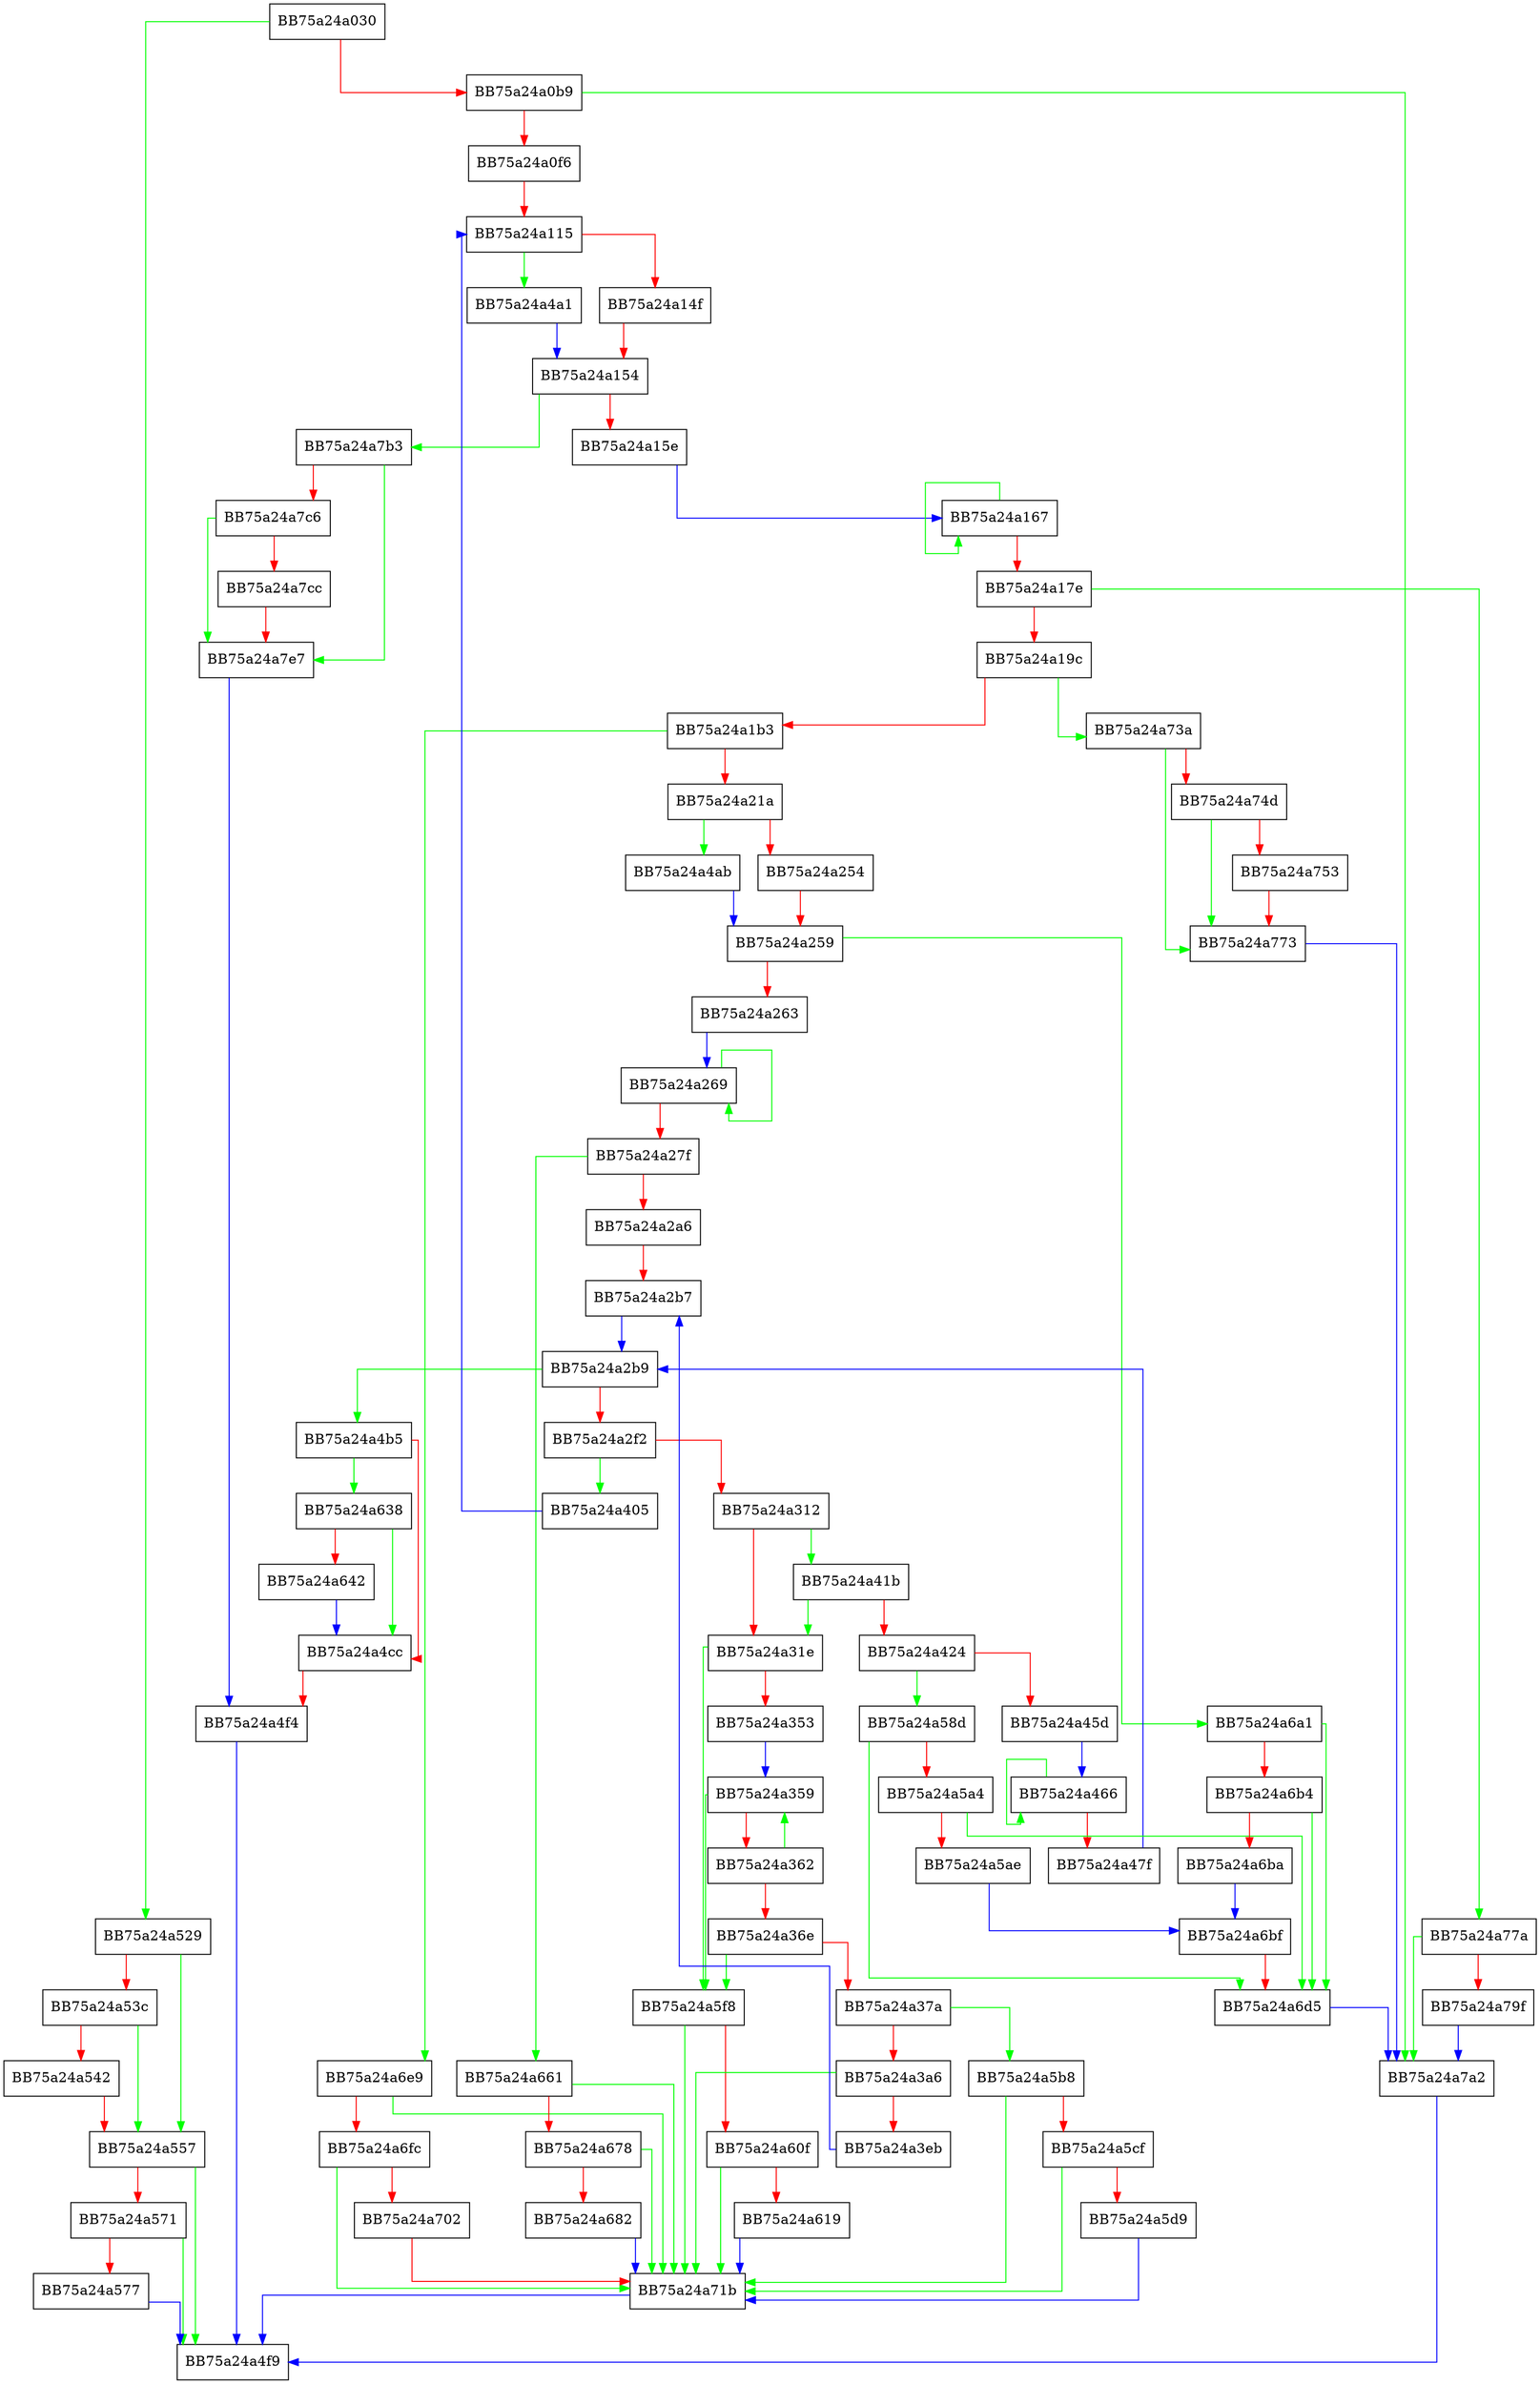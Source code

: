 digraph ResolveImports {
  node [shape="box"];
  graph [splines=ortho];
  BB75a24a030 -> BB75a24a529 [color="green"];
  BB75a24a030 -> BB75a24a0b9 [color="red"];
  BB75a24a0b9 -> BB75a24a7a2 [color="green"];
  BB75a24a0b9 -> BB75a24a0f6 [color="red"];
  BB75a24a0f6 -> BB75a24a115 [color="red"];
  BB75a24a115 -> BB75a24a4a1 [color="green"];
  BB75a24a115 -> BB75a24a14f [color="red"];
  BB75a24a14f -> BB75a24a154 [color="red"];
  BB75a24a154 -> BB75a24a7b3 [color="green"];
  BB75a24a154 -> BB75a24a15e [color="red"];
  BB75a24a15e -> BB75a24a167 [color="blue"];
  BB75a24a167 -> BB75a24a167 [color="green"];
  BB75a24a167 -> BB75a24a17e [color="red"];
  BB75a24a17e -> BB75a24a77a [color="green"];
  BB75a24a17e -> BB75a24a19c [color="red"];
  BB75a24a19c -> BB75a24a73a [color="green"];
  BB75a24a19c -> BB75a24a1b3 [color="red"];
  BB75a24a1b3 -> BB75a24a6e9 [color="green"];
  BB75a24a1b3 -> BB75a24a21a [color="red"];
  BB75a24a21a -> BB75a24a4ab [color="green"];
  BB75a24a21a -> BB75a24a254 [color="red"];
  BB75a24a254 -> BB75a24a259 [color="red"];
  BB75a24a259 -> BB75a24a6a1 [color="green"];
  BB75a24a259 -> BB75a24a263 [color="red"];
  BB75a24a263 -> BB75a24a269 [color="blue"];
  BB75a24a269 -> BB75a24a269 [color="green"];
  BB75a24a269 -> BB75a24a27f [color="red"];
  BB75a24a27f -> BB75a24a661 [color="green"];
  BB75a24a27f -> BB75a24a2a6 [color="red"];
  BB75a24a2a6 -> BB75a24a2b7 [color="red"];
  BB75a24a2b7 -> BB75a24a2b9 [color="blue"];
  BB75a24a2b9 -> BB75a24a4b5 [color="green"];
  BB75a24a2b9 -> BB75a24a2f2 [color="red"];
  BB75a24a2f2 -> BB75a24a405 [color="green"];
  BB75a24a2f2 -> BB75a24a312 [color="red"];
  BB75a24a312 -> BB75a24a41b [color="green"];
  BB75a24a312 -> BB75a24a31e [color="red"];
  BB75a24a31e -> BB75a24a5f8 [color="green"];
  BB75a24a31e -> BB75a24a353 [color="red"];
  BB75a24a353 -> BB75a24a359 [color="blue"];
  BB75a24a359 -> BB75a24a5f8 [color="green"];
  BB75a24a359 -> BB75a24a362 [color="red"];
  BB75a24a362 -> BB75a24a359 [color="green"];
  BB75a24a362 -> BB75a24a36e [color="red"];
  BB75a24a36e -> BB75a24a5f8 [color="green"];
  BB75a24a36e -> BB75a24a37a [color="red"];
  BB75a24a37a -> BB75a24a5b8 [color="green"];
  BB75a24a37a -> BB75a24a3a6 [color="red"];
  BB75a24a3a6 -> BB75a24a71b [color="green"];
  BB75a24a3a6 -> BB75a24a3eb [color="red"];
  BB75a24a3eb -> BB75a24a2b7 [color="blue"];
  BB75a24a405 -> BB75a24a115 [color="blue"];
  BB75a24a41b -> BB75a24a31e [color="green"];
  BB75a24a41b -> BB75a24a424 [color="red"];
  BB75a24a424 -> BB75a24a58d [color="green"];
  BB75a24a424 -> BB75a24a45d [color="red"];
  BB75a24a45d -> BB75a24a466 [color="blue"];
  BB75a24a466 -> BB75a24a466 [color="green"];
  BB75a24a466 -> BB75a24a47f [color="red"];
  BB75a24a47f -> BB75a24a2b9 [color="blue"];
  BB75a24a4a1 -> BB75a24a154 [color="blue"];
  BB75a24a4ab -> BB75a24a259 [color="blue"];
  BB75a24a4b5 -> BB75a24a638 [color="green"];
  BB75a24a4b5 -> BB75a24a4cc [color="red"];
  BB75a24a4cc -> BB75a24a4f4 [color="red"];
  BB75a24a4f4 -> BB75a24a4f9 [color="blue"];
  BB75a24a529 -> BB75a24a557 [color="green"];
  BB75a24a529 -> BB75a24a53c [color="red"];
  BB75a24a53c -> BB75a24a557 [color="green"];
  BB75a24a53c -> BB75a24a542 [color="red"];
  BB75a24a542 -> BB75a24a557 [color="red"];
  BB75a24a557 -> BB75a24a4f9 [color="green"];
  BB75a24a557 -> BB75a24a571 [color="red"];
  BB75a24a571 -> BB75a24a4f9 [color="green"];
  BB75a24a571 -> BB75a24a577 [color="red"];
  BB75a24a577 -> BB75a24a4f9 [color="blue"];
  BB75a24a58d -> BB75a24a6d5 [color="green"];
  BB75a24a58d -> BB75a24a5a4 [color="red"];
  BB75a24a5a4 -> BB75a24a6d5 [color="green"];
  BB75a24a5a4 -> BB75a24a5ae [color="red"];
  BB75a24a5ae -> BB75a24a6bf [color="blue"];
  BB75a24a5b8 -> BB75a24a71b [color="green"];
  BB75a24a5b8 -> BB75a24a5cf [color="red"];
  BB75a24a5cf -> BB75a24a71b [color="green"];
  BB75a24a5cf -> BB75a24a5d9 [color="red"];
  BB75a24a5d9 -> BB75a24a71b [color="blue"];
  BB75a24a5f8 -> BB75a24a71b [color="green"];
  BB75a24a5f8 -> BB75a24a60f [color="red"];
  BB75a24a60f -> BB75a24a71b [color="green"];
  BB75a24a60f -> BB75a24a619 [color="red"];
  BB75a24a619 -> BB75a24a71b [color="blue"];
  BB75a24a638 -> BB75a24a4cc [color="green"];
  BB75a24a638 -> BB75a24a642 [color="red"];
  BB75a24a642 -> BB75a24a4cc [color="blue"];
  BB75a24a661 -> BB75a24a71b [color="green"];
  BB75a24a661 -> BB75a24a678 [color="red"];
  BB75a24a678 -> BB75a24a71b [color="green"];
  BB75a24a678 -> BB75a24a682 [color="red"];
  BB75a24a682 -> BB75a24a71b [color="blue"];
  BB75a24a6a1 -> BB75a24a6d5 [color="green"];
  BB75a24a6a1 -> BB75a24a6b4 [color="red"];
  BB75a24a6b4 -> BB75a24a6d5 [color="green"];
  BB75a24a6b4 -> BB75a24a6ba [color="red"];
  BB75a24a6ba -> BB75a24a6bf [color="blue"];
  BB75a24a6bf -> BB75a24a6d5 [color="red"];
  BB75a24a6d5 -> BB75a24a7a2 [color="blue"];
  BB75a24a6e9 -> BB75a24a71b [color="green"];
  BB75a24a6e9 -> BB75a24a6fc [color="red"];
  BB75a24a6fc -> BB75a24a71b [color="green"];
  BB75a24a6fc -> BB75a24a702 [color="red"];
  BB75a24a702 -> BB75a24a71b [color="red"];
  BB75a24a71b -> BB75a24a4f9 [color="blue"];
  BB75a24a73a -> BB75a24a773 [color="green"];
  BB75a24a73a -> BB75a24a74d [color="red"];
  BB75a24a74d -> BB75a24a773 [color="green"];
  BB75a24a74d -> BB75a24a753 [color="red"];
  BB75a24a753 -> BB75a24a773 [color="red"];
  BB75a24a773 -> BB75a24a7a2 [color="blue"];
  BB75a24a77a -> BB75a24a7a2 [color="green"];
  BB75a24a77a -> BB75a24a79f [color="red"];
  BB75a24a79f -> BB75a24a7a2 [color="blue"];
  BB75a24a7a2 -> BB75a24a4f9 [color="blue"];
  BB75a24a7b3 -> BB75a24a7e7 [color="green"];
  BB75a24a7b3 -> BB75a24a7c6 [color="red"];
  BB75a24a7c6 -> BB75a24a7e7 [color="green"];
  BB75a24a7c6 -> BB75a24a7cc [color="red"];
  BB75a24a7cc -> BB75a24a7e7 [color="red"];
  BB75a24a7e7 -> BB75a24a4f4 [color="blue"];
}